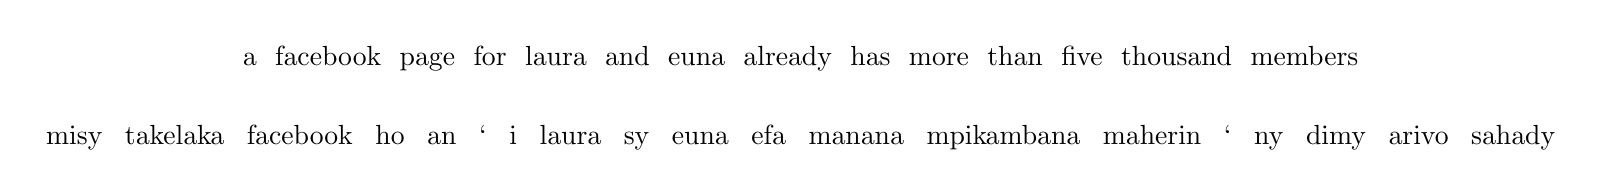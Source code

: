 \begin{tikzpicture}[node distance=1cm]
	\matrix (english sentence) [nodes={anchor=mid}] {
		\node {a}; &
		\node {facebook}; &
		\node {page}; &
		\node {for}; &
		\node {laura}; &
		\node {and}; &
		\node {euna}; &
		\node {already}; &
		\node {has}; &
		\node {more}; &
		\node {than}; &
		\node {five}; &
		\node {thousand}; &
		\node {members}; \\
	};
	\matrix (malagasy sentence) [nodes={anchor=mid},column sep=1.5,below of=english sentence] {
		\node {misy}; &
		\node {takelaka}; &
		\node {facebook}; &
		\node {ho}; &
		\node {an}; &
		\node {`}; &
		\node {i}; &
		\node {laura}; &
		\node {sy}; &
		\node {euna}; &
		\node {efa}; &
		\node {manana}; &
		\node {mpikambana}; &
		\node {maherin}; &
		\node {`}; &
		\node {ny}; &
		\node {dimy}; &
		\node {arivo}; &
		\node {sahady}; \\
	};
	\end{tikzpicture}